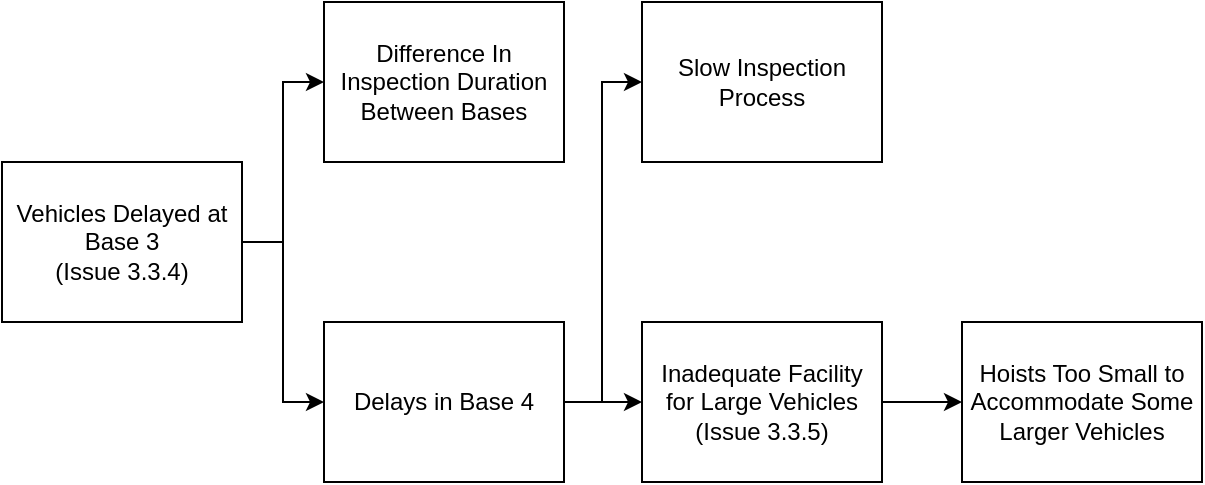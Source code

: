 <mxfile version="26.0.2">
  <diagram name="Página-1" id="VW1z2ZLzl9S_udgye9aN">
    <mxGraphModel dx="573" dy="743" grid="1" gridSize="10" guides="1" tooltips="1" connect="1" arrows="1" fold="1" page="1" pageScale="1" pageWidth="827" pageHeight="1169" math="0" shadow="0">
      <root>
        <mxCell id="0" />
        <mxCell id="1" parent="0" />
        <mxCell id="-XtXaxl_I-R7EX7jPxWP-26" style="edgeStyle=orthogonalEdgeStyle;rounded=0;orthogonalLoop=1;jettySize=auto;html=1;" parent="1" source="-XtXaxl_I-R7EX7jPxWP-18" target="-XtXaxl_I-R7EX7jPxWP-25" edge="1">
          <mxGeometry relative="1" as="geometry" />
        </mxCell>
        <mxCell id="-XtXaxl_I-R7EX7jPxWP-28" style="edgeStyle=orthogonalEdgeStyle;rounded=0;orthogonalLoop=1;jettySize=auto;html=1;exitX=1;exitY=0.5;exitDx=0;exitDy=0;" parent="1" source="-XtXaxl_I-R7EX7jPxWP-18" target="-XtXaxl_I-R7EX7jPxWP-27" edge="1">
          <mxGeometry relative="1" as="geometry">
            <Array as="points">
              <mxPoint x="1260" y="360" />
              <mxPoint x="1260" y="200" />
            </Array>
          </mxGeometry>
        </mxCell>
        <mxCell id="-XtXaxl_I-R7EX7jPxWP-18" value="Delays in Base 4" style="rounded=0;whiteSpace=wrap;html=1;" parent="1" vertex="1">
          <mxGeometry x="1121" y="320" width="120" height="80" as="geometry" />
        </mxCell>
        <mxCell id="-XtXaxl_I-R7EX7jPxWP-30" style="edgeStyle=orthogonalEdgeStyle;rounded=0;orthogonalLoop=1;jettySize=auto;html=1;exitX=1;exitY=0.5;exitDx=0;exitDy=0;entryX=0;entryY=0.5;entryDx=0;entryDy=0;" parent="1" source="-XtXaxl_I-R7EX7jPxWP-25" target="-XtXaxl_I-R7EX7jPxWP-29" edge="1">
          <mxGeometry relative="1" as="geometry" />
        </mxCell>
        <mxCell id="-XtXaxl_I-R7EX7jPxWP-25" value="Inadequate Facility for Large Vehicles&lt;div&gt;(Issue 3.3&lt;span style=&quot;background-color: transparent; color: light-dark(rgb(0, 0, 0), rgb(255, 255, 255));&quot;&gt;.5)&lt;/span&gt;&lt;/div&gt;" style="rounded=0;whiteSpace=wrap;html=1;" parent="1" vertex="1">
          <mxGeometry x="1280" y="320" width="120" height="80" as="geometry" />
        </mxCell>
        <mxCell id="-XtXaxl_I-R7EX7jPxWP-27" value="Slow Inspection Process" style="rounded=0;whiteSpace=wrap;html=1;" parent="1" vertex="1">
          <mxGeometry x="1280" y="160" width="120" height="80" as="geometry" />
        </mxCell>
        <mxCell id="-XtXaxl_I-R7EX7jPxWP-29" value="Hoists Too Small to Accommodate Some Larger Vehicles" style="rounded=0;whiteSpace=wrap;html=1;" parent="1" vertex="1">
          <mxGeometry x="1440" y="320" width="120" height="80" as="geometry" />
        </mxCell>
        <mxCell id="mCd2HoaMfWd7tNMFFsN8-9" style="edgeStyle=orthogonalEdgeStyle;rounded=0;orthogonalLoop=1;jettySize=auto;html=1;entryX=0;entryY=0.5;entryDx=0;entryDy=0;" edge="1" parent="1" source="mCd2HoaMfWd7tNMFFsN8-7" target="-XtXaxl_I-R7EX7jPxWP-18">
          <mxGeometry relative="1" as="geometry" />
        </mxCell>
        <mxCell id="mCd2HoaMfWd7tNMFFsN8-13" style="edgeStyle=orthogonalEdgeStyle;rounded=0;orthogonalLoop=1;jettySize=auto;html=1;entryX=0;entryY=0.5;entryDx=0;entryDy=0;" edge="1" parent="1" source="mCd2HoaMfWd7tNMFFsN8-7" target="mCd2HoaMfWd7tNMFFsN8-11">
          <mxGeometry relative="1" as="geometry" />
        </mxCell>
        <mxCell id="mCd2HoaMfWd7tNMFFsN8-7" value="Vehicles Delayed at Base 3&lt;div&gt;(Issue 3.3.4)&lt;/div&gt;" style="rounded=0;whiteSpace=wrap;html=1;" vertex="1" parent="1">
          <mxGeometry x="960" y="240" width="120" height="80" as="geometry" />
        </mxCell>
        <mxCell id="mCd2HoaMfWd7tNMFFsN8-11" value="Difference In Inspection Duration Between Bases" style="rounded=0;whiteSpace=wrap;html=1;" vertex="1" parent="1">
          <mxGeometry x="1121" y="160" width="120" height="80" as="geometry" />
        </mxCell>
      </root>
    </mxGraphModel>
  </diagram>
</mxfile>
